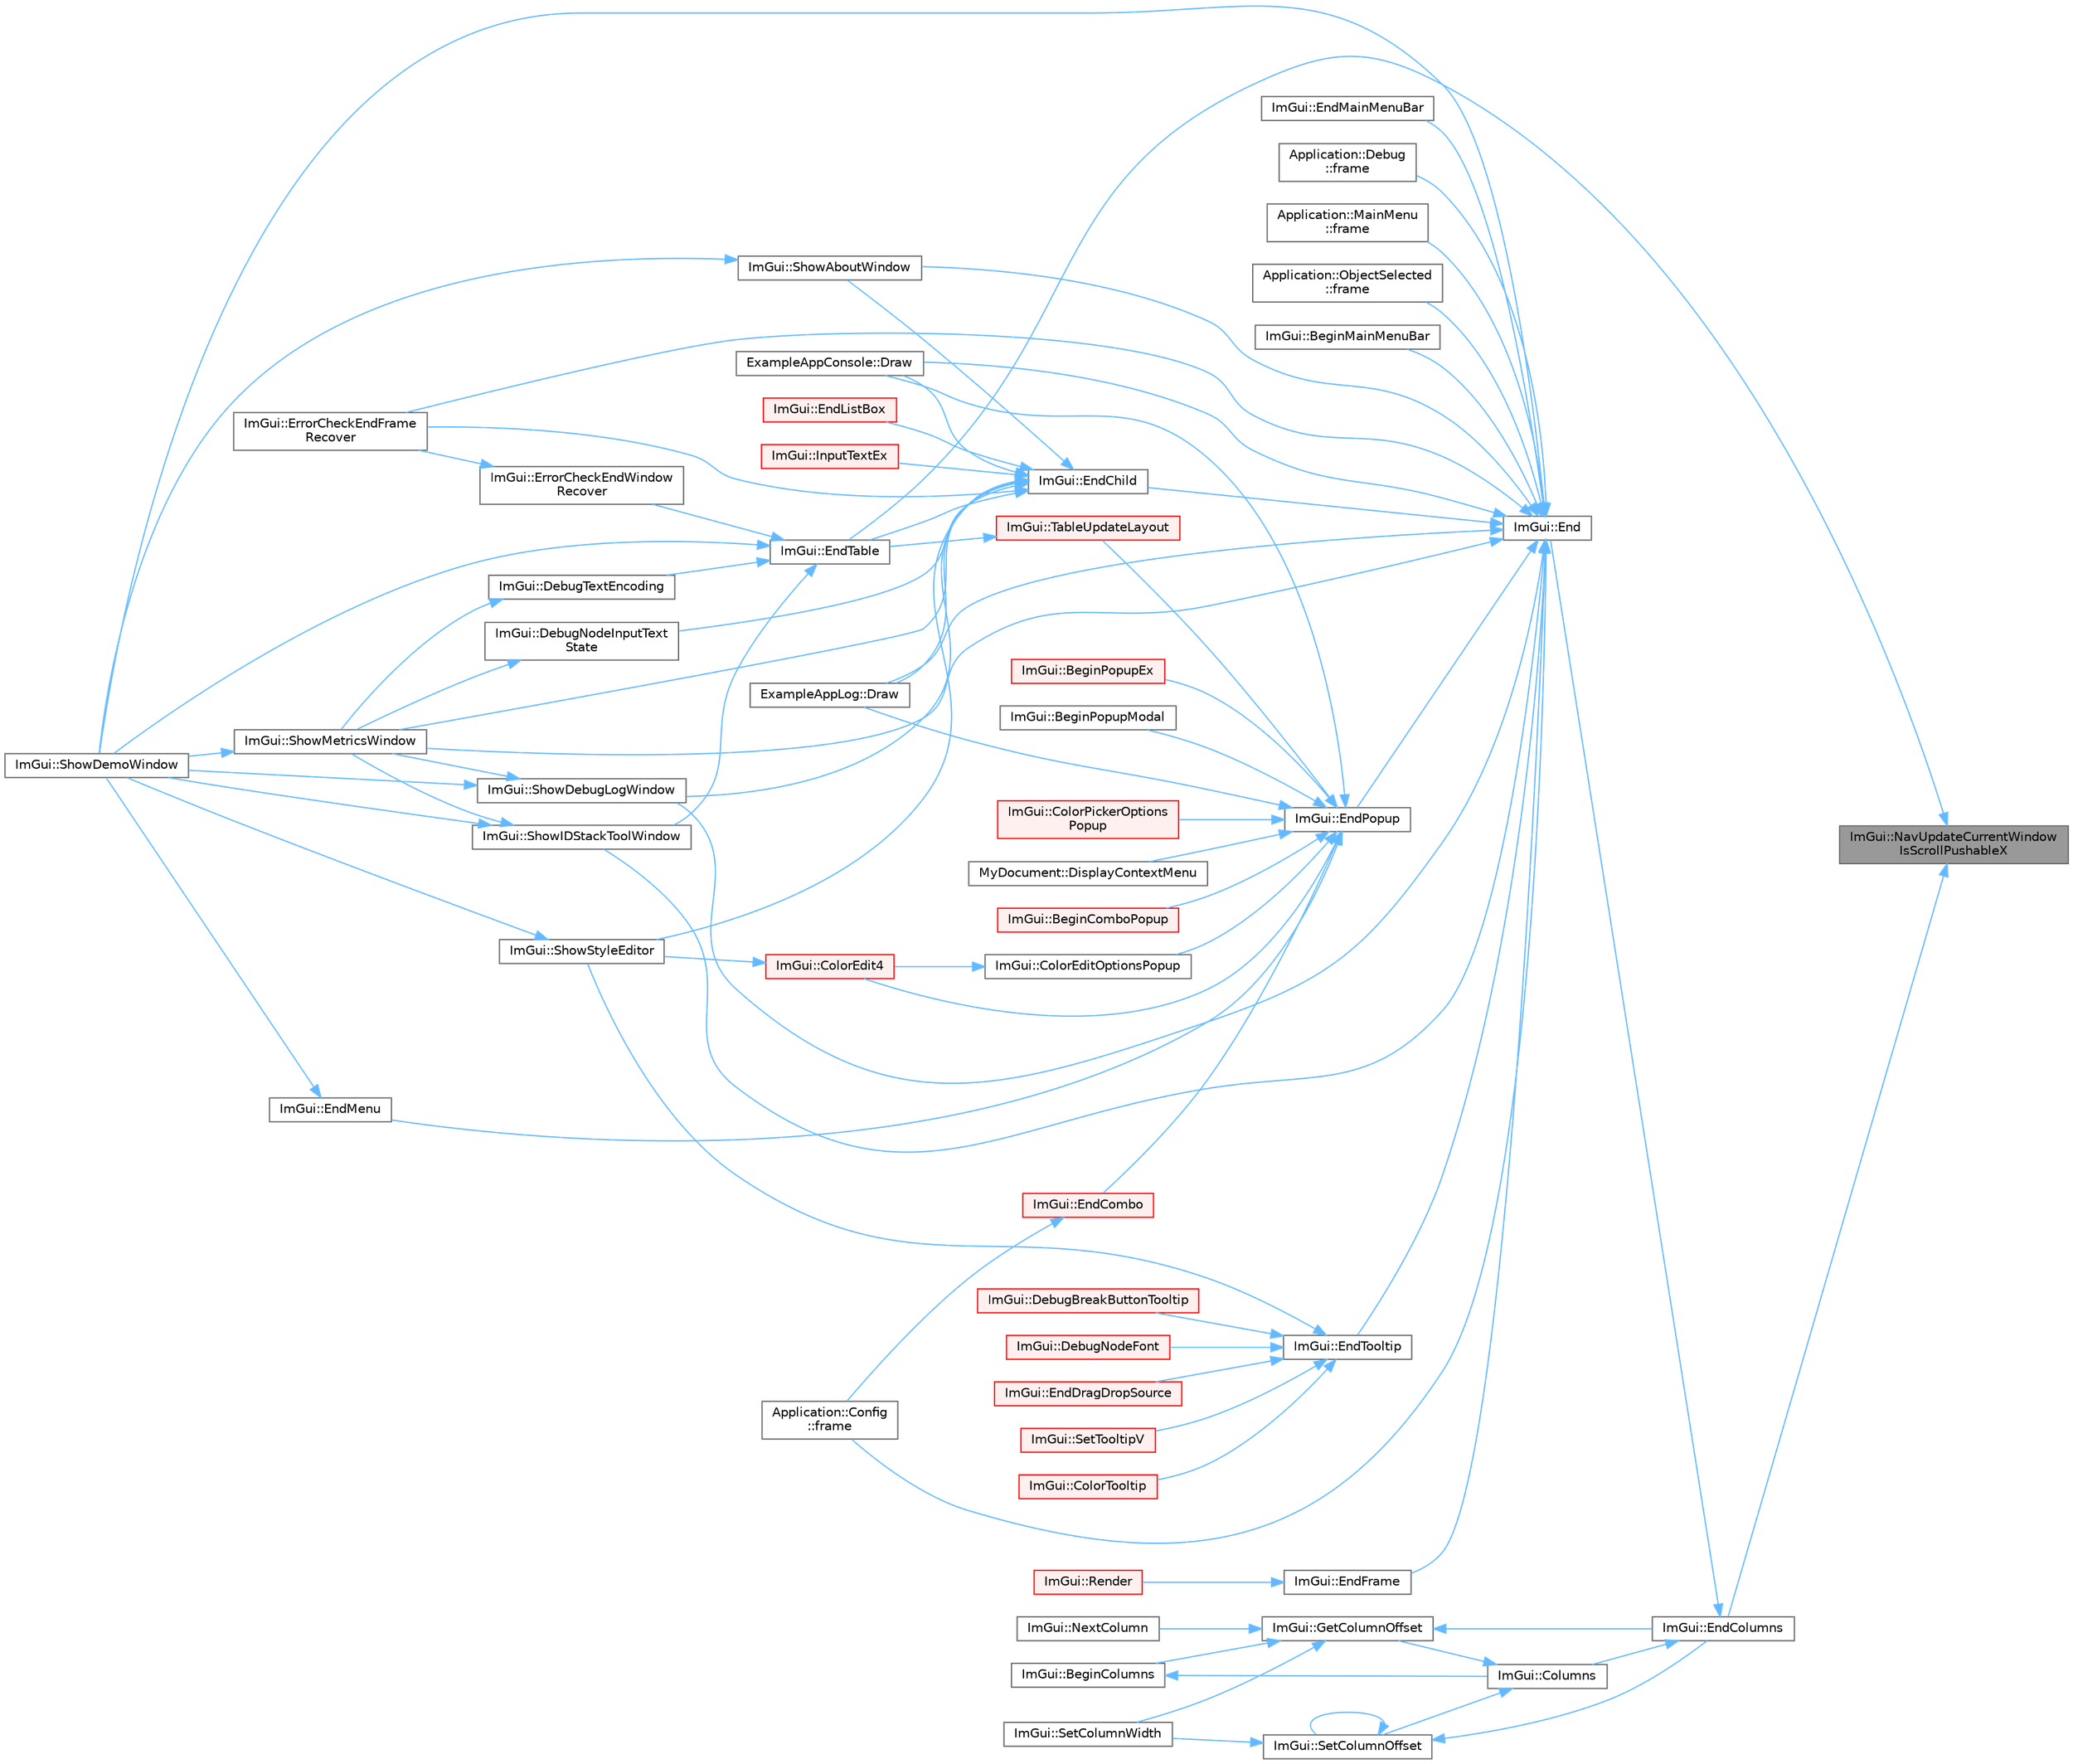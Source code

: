 digraph "ImGui::NavUpdateCurrentWindowIsScrollPushableX"
{
 // LATEX_PDF_SIZE
  bgcolor="transparent";
  edge [fontname=Helvetica,fontsize=10,labelfontname=Helvetica,labelfontsize=10];
  node [fontname=Helvetica,fontsize=10,shape=box,height=0.2,width=0.4];
  rankdir="RL";
  Node1 [id="Node000001",label="ImGui::NavUpdateCurrentWindow\lIsScrollPushableX",height=0.2,width=0.4,color="gray40", fillcolor="grey60", style="filled", fontcolor="black",tooltip=" "];
  Node1 -> Node2 [id="edge1_Node000001_Node000002",dir="back",color="steelblue1",style="solid",tooltip=" "];
  Node2 [id="Node000002",label="ImGui::EndColumns",height=0.2,width=0.4,color="grey40", fillcolor="white", style="filled",URL="$namespace_im_gui.html#af93bed3bce5475fe4d525d744f16aa20",tooltip=" "];
  Node2 -> Node3 [id="edge2_Node000002_Node000003",dir="back",color="steelblue1",style="solid",tooltip=" "];
  Node3 [id="Node000003",label="ImGui::Columns",height=0.2,width=0.4,color="grey40", fillcolor="white", style="filled",URL="$namespace_im_gui.html#a0e2889956542527c4039b6b8bf5c2a38",tooltip=" "];
  Node3 -> Node4 [id="edge3_Node000003_Node000004",dir="back",color="steelblue1",style="solid",tooltip=" "];
  Node4 [id="Node000004",label="ImGui::GetColumnOffset",height=0.2,width=0.4,color="grey40", fillcolor="white", style="filled",URL="$namespace_im_gui.html#a79c22e9c5c208b6c9534a273be71a9e6",tooltip=" "];
  Node4 -> Node5 [id="edge4_Node000004_Node000005",dir="back",color="steelblue1",style="solid",tooltip=" "];
  Node5 [id="Node000005",label="ImGui::BeginColumns",height=0.2,width=0.4,color="grey40", fillcolor="white", style="filled",URL="$namespace_im_gui.html#a303fae66ef07f4f86ab242cf81021060",tooltip=" "];
  Node5 -> Node3 [id="edge5_Node000005_Node000003",dir="back",color="steelblue1",style="solid",tooltip=" "];
  Node4 -> Node2 [id="edge6_Node000004_Node000002",dir="back",color="steelblue1",style="solid",tooltip=" "];
  Node4 -> Node6 [id="edge7_Node000004_Node000006",dir="back",color="steelblue1",style="solid",tooltip=" "];
  Node6 [id="Node000006",label="ImGui::NextColumn",height=0.2,width=0.4,color="grey40", fillcolor="white", style="filled",URL="$namespace_im_gui.html#a8f97746d6a9d59c8400c26fb7613a2ff",tooltip=" "];
  Node4 -> Node7 [id="edge8_Node000004_Node000007",dir="back",color="steelblue1",style="solid",tooltip=" "];
  Node7 [id="Node000007",label="ImGui::SetColumnWidth",height=0.2,width=0.4,color="grey40", fillcolor="white", style="filled",URL="$namespace_im_gui.html#af17222ec47aebb5ede00be7b52de9f5d",tooltip=" "];
  Node3 -> Node8 [id="edge9_Node000003_Node000008",dir="back",color="steelblue1",style="solid",tooltip=" "];
  Node8 [id="Node000008",label="ImGui::SetColumnOffset",height=0.2,width=0.4,color="grey40", fillcolor="white", style="filled",URL="$namespace_im_gui.html#a8cc207211d6cf3f77b505e24aed4ebcc",tooltip=" "];
  Node8 -> Node2 [id="edge10_Node000008_Node000002",dir="back",color="steelblue1",style="solid",tooltip=" "];
  Node8 -> Node8 [id="edge11_Node000008_Node000008",dir="back",color="steelblue1",style="solid",tooltip=" "];
  Node8 -> Node7 [id="edge12_Node000008_Node000007",dir="back",color="steelblue1",style="solid",tooltip=" "];
  Node2 -> Node9 [id="edge13_Node000002_Node000009",dir="back",color="steelblue1",style="solid",tooltip=" "];
  Node9 [id="Node000009",label="ImGui::End",height=0.2,width=0.4,color="grey40", fillcolor="white", style="filled",URL="$namespace_im_gui.html#a5479d93794a004c67ceb6d13f37c8254",tooltip=" "];
  Node9 -> Node10 [id="edge14_Node000009_Node000010",dir="back",color="steelblue1",style="solid",tooltip=" "];
  Node10 [id="Node000010",label="ImGui::BeginMainMenuBar",height=0.2,width=0.4,color="grey40", fillcolor="white", style="filled",URL="$namespace_im_gui.html#a55cb9cfb9865204ac6fb21c965784f78",tooltip=" "];
  Node9 -> Node11 [id="edge15_Node000009_Node000011",dir="back",color="steelblue1",style="solid",tooltip=" "];
  Node11 [id="Node000011",label="ExampleAppConsole::Draw",height=0.2,width=0.4,color="grey40", fillcolor="white", style="filled",URL="$struct_example_app_console.html#a0518a09c7e8648dd52c7c06df19ac17a",tooltip=" "];
  Node9 -> Node12 [id="edge16_Node000009_Node000012",dir="back",color="steelblue1",style="solid",tooltip=" "];
  Node12 [id="Node000012",label="ExampleAppLog::Draw",height=0.2,width=0.4,color="grey40", fillcolor="white", style="filled",URL="$struct_example_app_log.html#a5ad3a4bdb89171b84aeaff96948a1f77",tooltip=" "];
  Node9 -> Node13 [id="edge17_Node000009_Node000013",dir="back",color="steelblue1",style="solid",tooltip=" "];
  Node13 [id="Node000013",label="ImGui::EndChild",height=0.2,width=0.4,color="grey40", fillcolor="white", style="filled",URL="$namespace_im_gui.html#af8de559a88c1442d6df8c1b04c86e997",tooltip=" "];
  Node13 -> Node14 [id="edge18_Node000013_Node000014",dir="back",color="steelblue1",style="solid",tooltip=" "];
  Node14 [id="Node000014",label="ImGui::DebugNodeInputText\lState",height=0.2,width=0.4,color="grey40", fillcolor="white", style="filled",URL="$namespace_im_gui.html#ab85df47e899ab32dbdd5089f40e3802f",tooltip=" "];
  Node14 -> Node15 [id="edge19_Node000014_Node000015",dir="back",color="steelblue1",style="solid",tooltip=" "];
  Node15 [id="Node000015",label="ImGui::ShowMetricsWindow",height=0.2,width=0.4,color="grey40", fillcolor="white", style="filled",URL="$namespace_im_gui.html#afe7a28c6eb52fff3cc27d5a698fea4ff",tooltip=" "];
  Node15 -> Node16 [id="edge20_Node000015_Node000016",dir="back",color="steelblue1",style="solid",tooltip=" "];
  Node16 [id="Node000016",label="ImGui::ShowDemoWindow",height=0.2,width=0.4,color="grey40", fillcolor="white", style="filled",URL="$namespace_im_gui.html#af95643a0ce4893b9e57c12991922fb18",tooltip=" "];
  Node13 -> Node11 [id="edge21_Node000013_Node000011",dir="back",color="steelblue1",style="solid",tooltip=" "];
  Node13 -> Node12 [id="edge22_Node000013_Node000012",dir="back",color="steelblue1",style="solid",tooltip=" "];
  Node13 -> Node17 [id="edge23_Node000013_Node000017",dir="back",color="steelblue1",style="solid",tooltip=" "];
  Node17 [id="Node000017",label="ImGui::EndListBox",height=0.2,width=0.4,color="red", fillcolor="#FFF0F0", style="filled",URL="$namespace_im_gui.html#a6a1b63d9b66bb934d995c279ac02daff",tooltip=" "];
  Node13 -> Node19 [id="edge24_Node000013_Node000019",dir="back",color="steelblue1",style="solid",tooltip=" "];
  Node19 [id="Node000019",label="ImGui::EndTable",height=0.2,width=0.4,color="grey40", fillcolor="white", style="filled",URL="$namespace_im_gui.html#a9c70aaa6464c2e51e6f3342da133ada1",tooltip=" "];
  Node19 -> Node20 [id="edge25_Node000019_Node000020",dir="back",color="steelblue1",style="solid",tooltip=" "];
  Node20 [id="Node000020",label="ImGui::DebugTextEncoding",height=0.2,width=0.4,color="grey40", fillcolor="white", style="filled",URL="$namespace_im_gui.html#a326f0badd138d1dea078a31b0e8dd685",tooltip=" "];
  Node20 -> Node15 [id="edge26_Node000020_Node000015",dir="back",color="steelblue1",style="solid",tooltip=" "];
  Node19 -> Node21 [id="edge27_Node000019_Node000021",dir="back",color="steelblue1",style="solid",tooltip=" "];
  Node21 [id="Node000021",label="ImGui::ErrorCheckEndWindow\lRecover",height=0.2,width=0.4,color="grey40", fillcolor="white", style="filled",URL="$namespace_im_gui.html#a945392cbf05b9434df8ec3630b10e01a",tooltip=" "];
  Node21 -> Node22 [id="edge28_Node000021_Node000022",dir="back",color="steelblue1",style="solid",tooltip=" "];
  Node22 [id="Node000022",label="ImGui::ErrorCheckEndFrame\lRecover",height=0.2,width=0.4,color="grey40", fillcolor="white", style="filled",URL="$namespace_im_gui.html#aaeda60ee2c0b5c2b3f397b237c9928f3",tooltip=" "];
  Node19 -> Node16 [id="edge29_Node000019_Node000016",dir="back",color="steelblue1",style="solid",tooltip=" "];
  Node19 -> Node23 [id="edge30_Node000019_Node000023",dir="back",color="steelblue1",style="solid",tooltip=" "];
  Node23 [id="Node000023",label="ImGui::ShowIDStackToolWindow",height=0.2,width=0.4,color="grey40", fillcolor="white", style="filled",URL="$namespace_im_gui.html#ab4a87bf4a874a8e5872b60b4a9b1d99e",tooltip=" "];
  Node23 -> Node16 [id="edge31_Node000023_Node000016",dir="back",color="steelblue1",style="solid",tooltip=" "];
  Node23 -> Node15 [id="edge32_Node000023_Node000015",dir="back",color="steelblue1",style="solid",tooltip=" "];
  Node13 -> Node22 [id="edge33_Node000013_Node000022",dir="back",color="steelblue1",style="solid",tooltip=" "];
  Node13 -> Node24 [id="edge34_Node000013_Node000024",dir="back",color="steelblue1",style="solid",tooltip=" "];
  Node24 [id="Node000024",label="ImGui::InputTextEx",height=0.2,width=0.4,color="red", fillcolor="#FFF0F0", style="filled",URL="$namespace_im_gui.html#af89af17ecc11653f25fea1e50e195de6",tooltip=" "];
  Node13 -> Node80 [id="edge35_Node000013_Node000080",dir="back",color="steelblue1",style="solid",tooltip=" "];
  Node80 [id="Node000080",label="ImGui::ShowAboutWindow",height=0.2,width=0.4,color="grey40", fillcolor="white", style="filled",URL="$namespace_im_gui.html#ac297462e33309d0540fa459bccdc9304",tooltip=" "];
  Node80 -> Node16 [id="edge36_Node000080_Node000016",dir="back",color="steelblue1",style="solid",tooltip=" "];
  Node13 -> Node81 [id="edge37_Node000013_Node000081",dir="back",color="steelblue1",style="solid",tooltip=" "];
  Node81 [id="Node000081",label="ImGui::ShowDebugLogWindow",height=0.2,width=0.4,color="grey40", fillcolor="white", style="filled",URL="$namespace_im_gui.html#af1b39e70cac2e1b9e62dd3c9d154cbd6",tooltip=" "];
  Node81 -> Node16 [id="edge38_Node000081_Node000016",dir="back",color="steelblue1",style="solid",tooltip=" "];
  Node81 -> Node15 [id="edge39_Node000081_Node000015",dir="back",color="steelblue1",style="solid",tooltip=" "];
  Node13 -> Node15 [id="edge40_Node000013_Node000015",dir="back",color="steelblue1",style="solid",tooltip=" "];
  Node13 -> Node32 [id="edge41_Node000013_Node000032",dir="back",color="steelblue1",style="solid",tooltip=" "];
  Node32 [id="Node000032",label="ImGui::ShowStyleEditor",height=0.2,width=0.4,color="grey40", fillcolor="white", style="filled",URL="$namespace_im_gui.html#ab2eb3dec78d054fe3feab1c091ec5de5",tooltip=" "];
  Node32 -> Node16 [id="edge42_Node000032_Node000016",dir="back",color="steelblue1",style="solid",tooltip=" "];
  Node9 -> Node82 [id="edge43_Node000009_Node000082",dir="back",color="steelblue1",style="solid",tooltip=" "];
  Node82 [id="Node000082",label="ImGui::EndFrame",height=0.2,width=0.4,color="grey40", fillcolor="white", style="filled",URL="$namespace_im_gui.html#a246c37da45e88a12ade440a0feacb4ee",tooltip=" "];
  Node82 -> Node83 [id="edge44_Node000082_Node000083",dir="back",color="steelblue1",style="solid",tooltip=" "];
  Node83 [id="Node000083",label="ImGui::Render",height=0.2,width=0.4,color="red", fillcolor="#FFF0F0", style="filled",URL="$namespace_im_gui.html#ab51a164f547317c16c441f1599e3946d",tooltip=" "];
  Node9 -> Node85 [id="edge45_Node000009_Node000085",dir="back",color="steelblue1",style="solid",tooltip=" "];
  Node85 [id="Node000085",label="ImGui::EndMainMenuBar",height=0.2,width=0.4,color="grey40", fillcolor="white", style="filled",URL="$namespace_im_gui.html#ab92f330c808546b340eb7bdf7e5f7c95",tooltip=" "];
  Node9 -> Node86 [id="edge46_Node000009_Node000086",dir="back",color="steelblue1",style="solid",tooltip=" "];
  Node86 [id="Node000086",label="ImGui::EndPopup",height=0.2,width=0.4,color="grey40", fillcolor="white", style="filled",URL="$namespace_im_gui.html#aa6a9b5696f2ea7eed7683425fc77b8f2",tooltip=" "];
  Node86 -> Node87 [id="edge47_Node000086_Node000087",dir="back",color="steelblue1",style="solid",tooltip=" "];
  Node87 [id="Node000087",label="ImGui::BeginComboPopup",height=0.2,width=0.4,color="red", fillcolor="#FFF0F0", style="filled",URL="$namespace_im_gui.html#a6ecb51142fcb72cd19ff002c3a7d8e25",tooltip=" "];
  Node86 -> Node91 [id="edge48_Node000086_Node000091",dir="back",color="steelblue1",style="solid",tooltip=" "];
  Node91 [id="Node000091",label="ImGui::BeginPopupEx",height=0.2,width=0.4,color="red", fillcolor="#FFF0F0", style="filled",URL="$namespace_im_gui.html#a89da3a22300e8293257b6cfdf1b83b7a",tooltip=" "];
  Node86 -> Node108 [id="edge49_Node000086_Node000108",dir="back",color="steelblue1",style="solid",tooltip=" "];
  Node108 [id="Node000108",label="ImGui::BeginPopupModal",height=0.2,width=0.4,color="grey40", fillcolor="white", style="filled",URL="$namespace_im_gui.html#a6d840f615c198c2342968f733fda11b3",tooltip=" "];
  Node86 -> Node26 [id="edge50_Node000086_Node000026",dir="back",color="steelblue1",style="solid",tooltip=" "];
  Node26 [id="Node000026",label="ImGui::ColorEdit4",height=0.2,width=0.4,color="red", fillcolor="#FFF0F0", style="filled",URL="$namespace_im_gui.html#ac3f45e2aa0b1d591cc8a2cdf8b566a45",tooltip=" "];
  Node26 -> Node32 [id="edge51_Node000026_Node000032",dir="back",color="steelblue1",style="solid",tooltip=" "];
  Node86 -> Node95 [id="edge52_Node000086_Node000095",dir="back",color="steelblue1",style="solid",tooltip=" "];
  Node95 [id="Node000095",label="ImGui::ColorEditOptionsPopup",height=0.2,width=0.4,color="grey40", fillcolor="white", style="filled",URL="$namespace_im_gui.html#a6bfb117816d669f8704e5d0c0c0795fe",tooltip=" "];
  Node95 -> Node26 [id="edge53_Node000095_Node000026",dir="back",color="steelblue1",style="solid",tooltip=" "];
  Node86 -> Node31 [id="edge54_Node000086_Node000031",dir="back",color="steelblue1",style="solid",tooltip=" "];
  Node31 [id="Node000031",label="ImGui::ColorPickerOptions\lPopup",height=0.2,width=0.4,color="red", fillcolor="#FFF0F0", style="filled",URL="$namespace_im_gui.html#a6d112eeb6d8ffdebbc9d9a8c66babbee",tooltip=" "];
  Node86 -> Node97 [id="edge55_Node000086_Node000097",dir="back",color="steelblue1",style="solid",tooltip=" "];
  Node97 [id="Node000097",label="MyDocument::DisplayContextMenu",height=0.2,width=0.4,color="grey40", fillcolor="white", style="filled",URL="$struct_my_document.html#ae9e8d83c14b75c307447e3f410e432ec",tooltip=" "];
  Node86 -> Node11 [id="edge56_Node000086_Node000011",dir="back",color="steelblue1",style="solid",tooltip=" "];
  Node86 -> Node12 [id="edge57_Node000086_Node000012",dir="back",color="steelblue1",style="solid",tooltip=" "];
  Node86 -> Node109 [id="edge58_Node000086_Node000109",dir="back",color="steelblue1",style="solid",tooltip=" "];
  Node109 [id="Node000109",label="ImGui::EndCombo",height=0.2,width=0.4,color="red", fillcolor="#FFF0F0", style="filled",URL="$namespace_im_gui.html#a63434692d7de278875c7ea0143fbe6e4",tooltip=" "];
  Node109 -> Node34 [id="edge59_Node000109_Node000034",dir="back",color="steelblue1",style="solid",tooltip=" "];
  Node34 [id="Node000034",label="Application::Config\l::frame",height=0.2,width=0.4,color="grey40", fillcolor="white", style="filled",URL="$class_application_1_1_config.html#a291cc3a874949e121dcf83a3f90681bc",tooltip=" "];
  Node86 -> Node110 [id="edge60_Node000086_Node000110",dir="back",color="steelblue1",style="solid",tooltip=" "];
  Node110 [id="Node000110",label="ImGui::EndMenu",height=0.2,width=0.4,color="grey40", fillcolor="white", style="filled",URL="$namespace_im_gui.html#a1448a5a4e8c431c15f991e9255c0df95",tooltip=" "];
  Node110 -> Node16 [id="edge61_Node000110_Node000016",dir="back",color="steelblue1",style="solid",tooltip=" "];
  Node86 -> Node101 [id="edge62_Node000086_Node000101",dir="back",color="steelblue1",style="solid",tooltip=" "];
  Node101 [id="Node000101",label="ImGui::TableUpdateLayout",height=0.2,width=0.4,color="red", fillcolor="#FFF0F0", style="filled",URL="$namespace_im_gui.html#a890d76a0ec9efc98765c226884e3e32a",tooltip=" "];
  Node101 -> Node19 [id="edge63_Node000101_Node000019",dir="back",color="steelblue1",style="solid",tooltip=" "];
  Node9 -> Node111 [id="edge64_Node000009_Node000111",dir="back",color="steelblue1",style="solid",tooltip=" "];
  Node111 [id="Node000111",label="ImGui::EndTooltip",height=0.2,width=0.4,color="grey40", fillcolor="white", style="filled",URL="$namespace_im_gui.html#ac8d75c160cfdf43d512f773ca133a1c6",tooltip=" "];
  Node111 -> Node112 [id="edge65_Node000111_Node000112",dir="back",color="steelblue1",style="solid",tooltip=" "];
  Node112 [id="Node000112",label="ImGui::ColorTooltip",height=0.2,width=0.4,color="red", fillcolor="#FFF0F0", style="filled",URL="$namespace_im_gui.html#afad90b366b6471e3b13175c0ebeb26c8",tooltip=" "];
  Node111 -> Node114 [id="edge66_Node000111_Node000114",dir="back",color="steelblue1",style="solid",tooltip=" "];
  Node114 [id="Node000114",label="ImGui::DebugBreakButtonTooltip",height=0.2,width=0.4,color="red", fillcolor="#FFF0F0", style="filled",URL="$namespace_im_gui.html#a6f2a211be11756216a881936bc6d9aab",tooltip=" "];
  Node111 -> Node56 [id="edge67_Node000111_Node000056",dir="back",color="steelblue1",style="solid",tooltip=" "];
  Node56 [id="Node000056",label="ImGui::DebugNodeFont",height=0.2,width=0.4,color="red", fillcolor="#FFF0F0", style="filled",URL="$namespace_im_gui.html#ae0207d60728f7e6a47dbcd1d7d84e3cb",tooltip=" "];
  Node111 -> Node121 [id="edge68_Node000111_Node000121",dir="back",color="steelblue1",style="solid",tooltip=" "];
  Node121 [id="Node000121",label="ImGui::EndDragDropSource",height=0.2,width=0.4,color="red", fillcolor="#FFF0F0", style="filled",URL="$namespace_im_gui.html#a02f225fefff2a046038ed99ab20606da",tooltip=" "];
  Node111 -> Node122 [id="edge69_Node000111_Node000122",dir="back",color="steelblue1",style="solid",tooltip=" "];
  Node122 [id="Node000122",label="ImGui::SetTooltipV",height=0.2,width=0.4,color="red", fillcolor="#FFF0F0", style="filled",URL="$namespace_im_gui.html#a3826acf68fc4a12bb66401575f51d6a2",tooltip=" "];
  Node111 -> Node32 [id="edge70_Node000111_Node000032",dir="back",color="steelblue1",style="solid",tooltip=" "];
  Node9 -> Node22 [id="edge71_Node000009_Node000022",dir="back",color="steelblue1",style="solid",tooltip=" "];
  Node9 -> Node34 [id="edge72_Node000009_Node000034",dir="back",color="steelblue1",style="solid",tooltip=" "];
  Node9 -> Node135 [id="edge73_Node000009_Node000135",dir="back",color="steelblue1",style="solid",tooltip=" "];
  Node135 [id="Node000135",label="Application::Debug\l::frame",height=0.2,width=0.4,color="grey40", fillcolor="white", style="filled",URL="$class_application_1_1_debug.html#a26339829cae3b768474358c34eb8ab23",tooltip=" "];
  Node9 -> Node136 [id="edge74_Node000009_Node000136",dir="back",color="steelblue1",style="solid",tooltip=" "];
  Node136 [id="Node000136",label="Application::MainMenu\l::frame",height=0.2,width=0.4,color="grey40", fillcolor="white", style="filled",URL="$class_application_1_1_main_menu.html#a868fe54ddb269b9ab03f0d7d068dd698",tooltip=" "];
  Node9 -> Node37 [id="edge75_Node000009_Node000037",dir="back",color="steelblue1",style="solid",tooltip=" "];
  Node37 [id="Node000037",label="Application::ObjectSelected\l::frame",height=0.2,width=0.4,color="grey40", fillcolor="white", style="filled",URL="$class_application_1_1_object_selected.html#a30dd507edcc6c76dd65cc0cf9dda010a",tooltip=" "];
  Node9 -> Node80 [id="edge76_Node000009_Node000080",dir="back",color="steelblue1",style="solid",tooltip=" "];
  Node9 -> Node81 [id="edge77_Node000009_Node000081",dir="back",color="steelblue1",style="solid",tooltip=" "];
  Node9 -> Node16 [id="edge78_Node000009_Node000016",dir="back",color="steelblue1",style="solid",tooltip=" "];
  Node9 -> Node23 [id="edge79_Node000009_Node000023",dir="back",color="steelblue1",style="solid",tooltip=" "];
  Node9 -> Node15 [id="edge80_Node000009_Node000015",dir="back",color="steelblue1",style="solid",tooltip=" "];
  Node1 -> Node19 [id="edge81_Node000001_Node000019",dir="back",color="steelblue1",style="solid",tooltip=" "];
}
